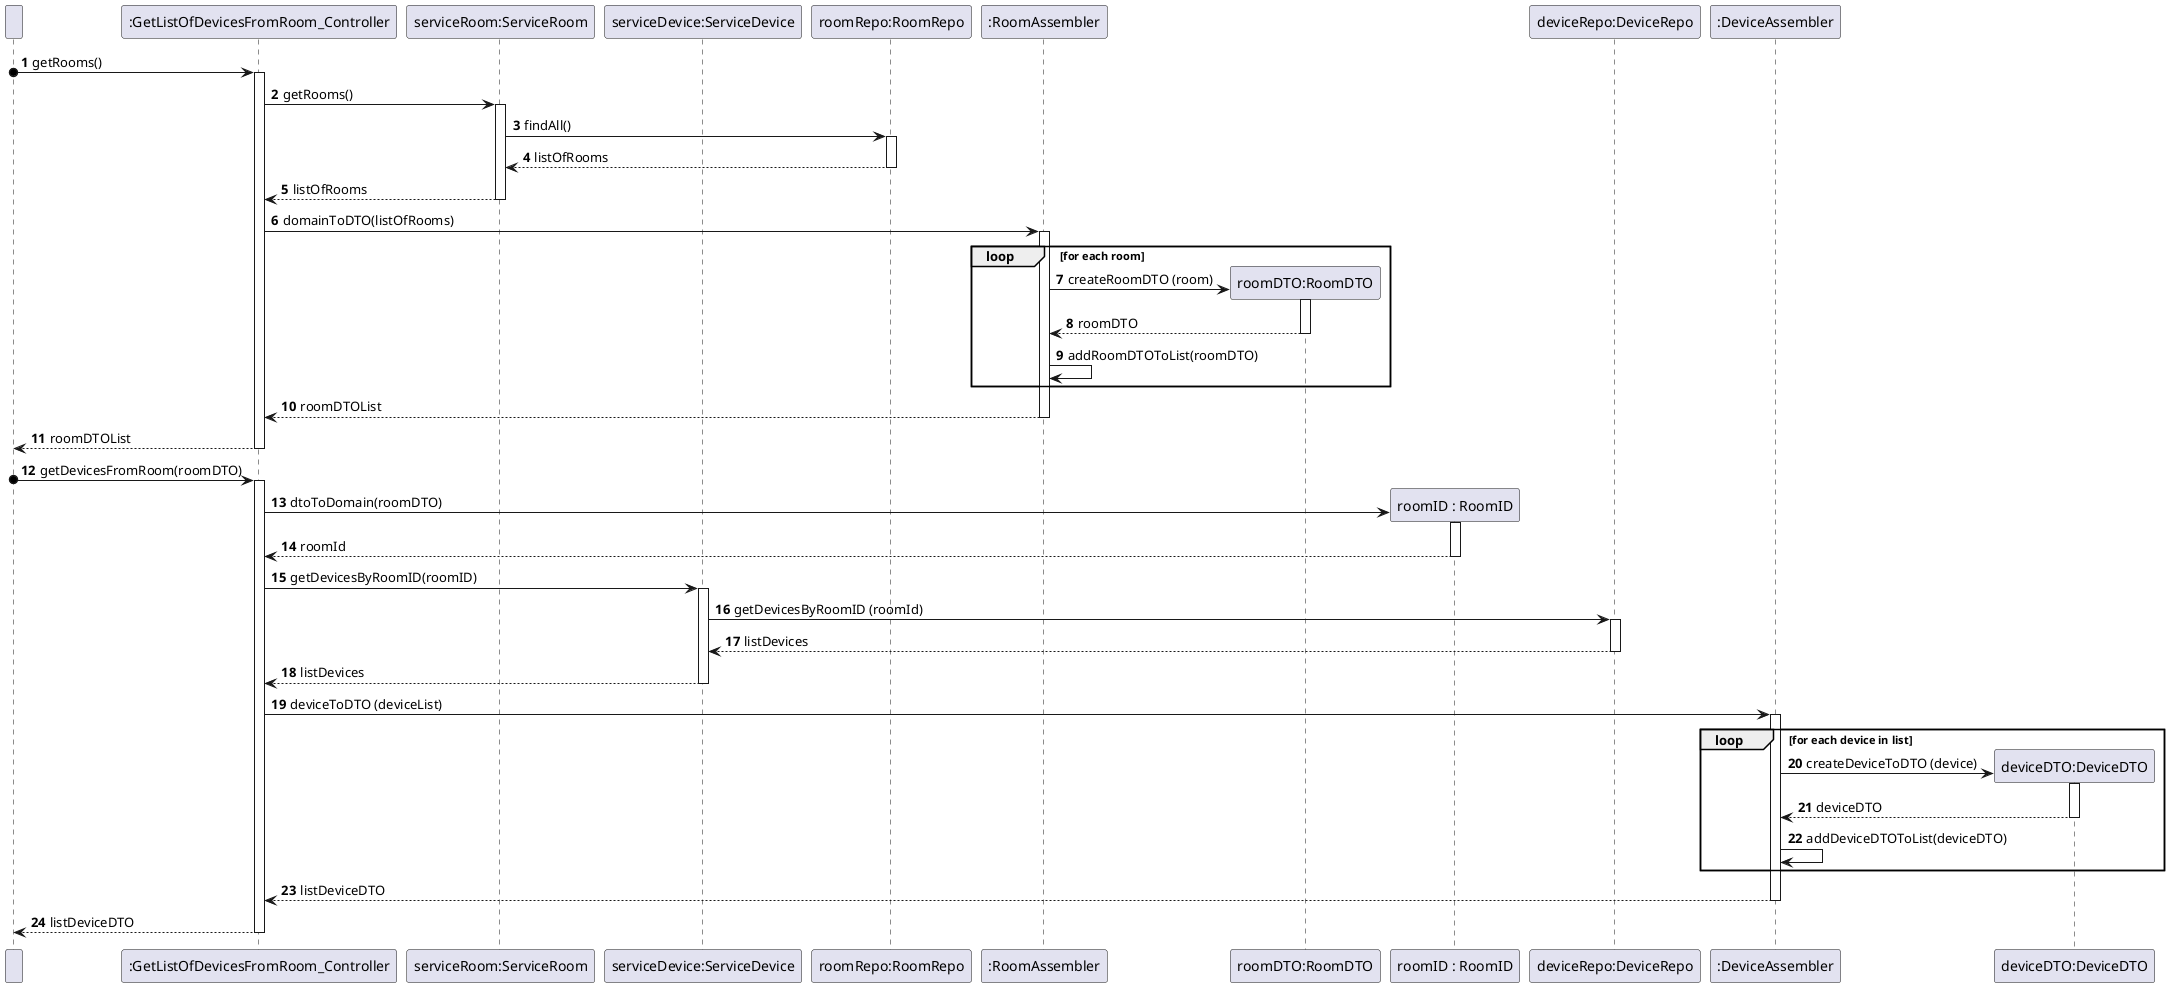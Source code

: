 @startuml
'https://plantuml.com/sequence-diagram
participant " " as User
participant ":GetListOfDevicesFromRoom_Controller" as GetListOfDevicesFromRoom_Controller

participant "serviceRoom:ServiceRoom" as ServiceRoom
participant "serviceDevice:ServiceDevice" as ServiceDevice

participant "roomRepo:RoomRepo" as RoomRepo
participant ":RoomAssembler" as RoomAssembler

participant "roomDTO:RoomDTO" as RoomDTO

participant "roomID : RoomID" as RoomID

participant "deviceRepo:DeviceRepo" as DeviceRepo
participant ":DeviceAssembler" as DeviceAssembler
participant "deviceDTO:DeviceDTO" as DeviceDTO

autonumber

User o-> GetListOfDevicesFromRoom_Controller: getRooms()

activate GetListOfDevicesFromRoom_Controller

GetListOfDevicesFromRoom_Controller -> ServiceRoom: getRooms()

activate ServiceRoom

ServiceRoom -> RoomRepo: findAll()

activate RoomRepo

RoomRepo --> ServiceRoom: listOfRooms

deactivate RoomRepo

ServiceRoom --> GetListOfDevicesFromRoom_Controller: listOfRooms

deactivate ServiceRoom

GetListOfDevicesFromRoom_Controller -> RoomAssembler : domainToDTO(listOfRooms)

activate RoomAssembler

loop for each room

    create RoomDTO

    RoomAssembler -> RoomDTO: createRoomDTO (room)

     activate RoomDTO

     RoomDTO --> RoomAssembler: roomDTO

      deactivate RoomDTO

     RoomAssembler -> RoomAssembler: addRoomDTOToList(roomDTO)

end
RoomAssembler --> GetListOfDevicesFromRoom_Controller: roomDTOList

deactivate RoomAssembler

GetListOfDevicesFromRoom_Controller --> User : roomDTOList

deactivate GetListOfDevicesFromRoom_Controller

User o-> GetListOfDevicesFromRoom_Controller: getDevicesFromRoom(roomDTO)

activate GetListOfDevicesFromRoom_Controller

create RoomID
GetListOfDevicesFromRoom_Controller -> RoomID : dtoToDomain(roomDTO)

activate RoomID

RoomID --> GetListOfDevicesFromRoom_Controller: roomId

deactivate RoomID

GetListOfDevicesFromRoom_Controller -> ServiceDevice: getDevicesByRoomID(roomID)

activate ServiceDevice

ServiceDevice -> DeviceRepo: getDevicesByRoomID (roomId)

activate DeviceRepo

DeviceRepo --> ServiceDevice: listDevices

deactivate DeviceRepo

ServiceDevice --> GetListOfDevicesFromRoom_Controller: listDevices

deactivate ServiceDevice

GetListOfDevicesFromRoom_Controller  -> DeviceAssembler: deviceToDTO (deviceList)

activate DeviceAssembler

loop for each device in list
    create DeviceDTO

    DeviceAssembler -> DeviceDTO: createDeviceToDTO (device)

    activate DeviceDTO

    DeviceDTO --> DeviceAssembler: deviceDTO

    deactivate DeviceDTO

    DeviceAssembler -> DeviceAssembler: addDeviceDTOToList(deviceDTO)

end
DeviceAssembler --> GetListOfDevicesFromRoom_Controller: listDeviceDTO

deactivate DeviceAssembler

deactivate ServiceDevice

GetListOfDevicesFromRoom_Controller --> User : listDeviceDTO

deactivate GetListOfDevicesFromRoom_Controller






@enduml

